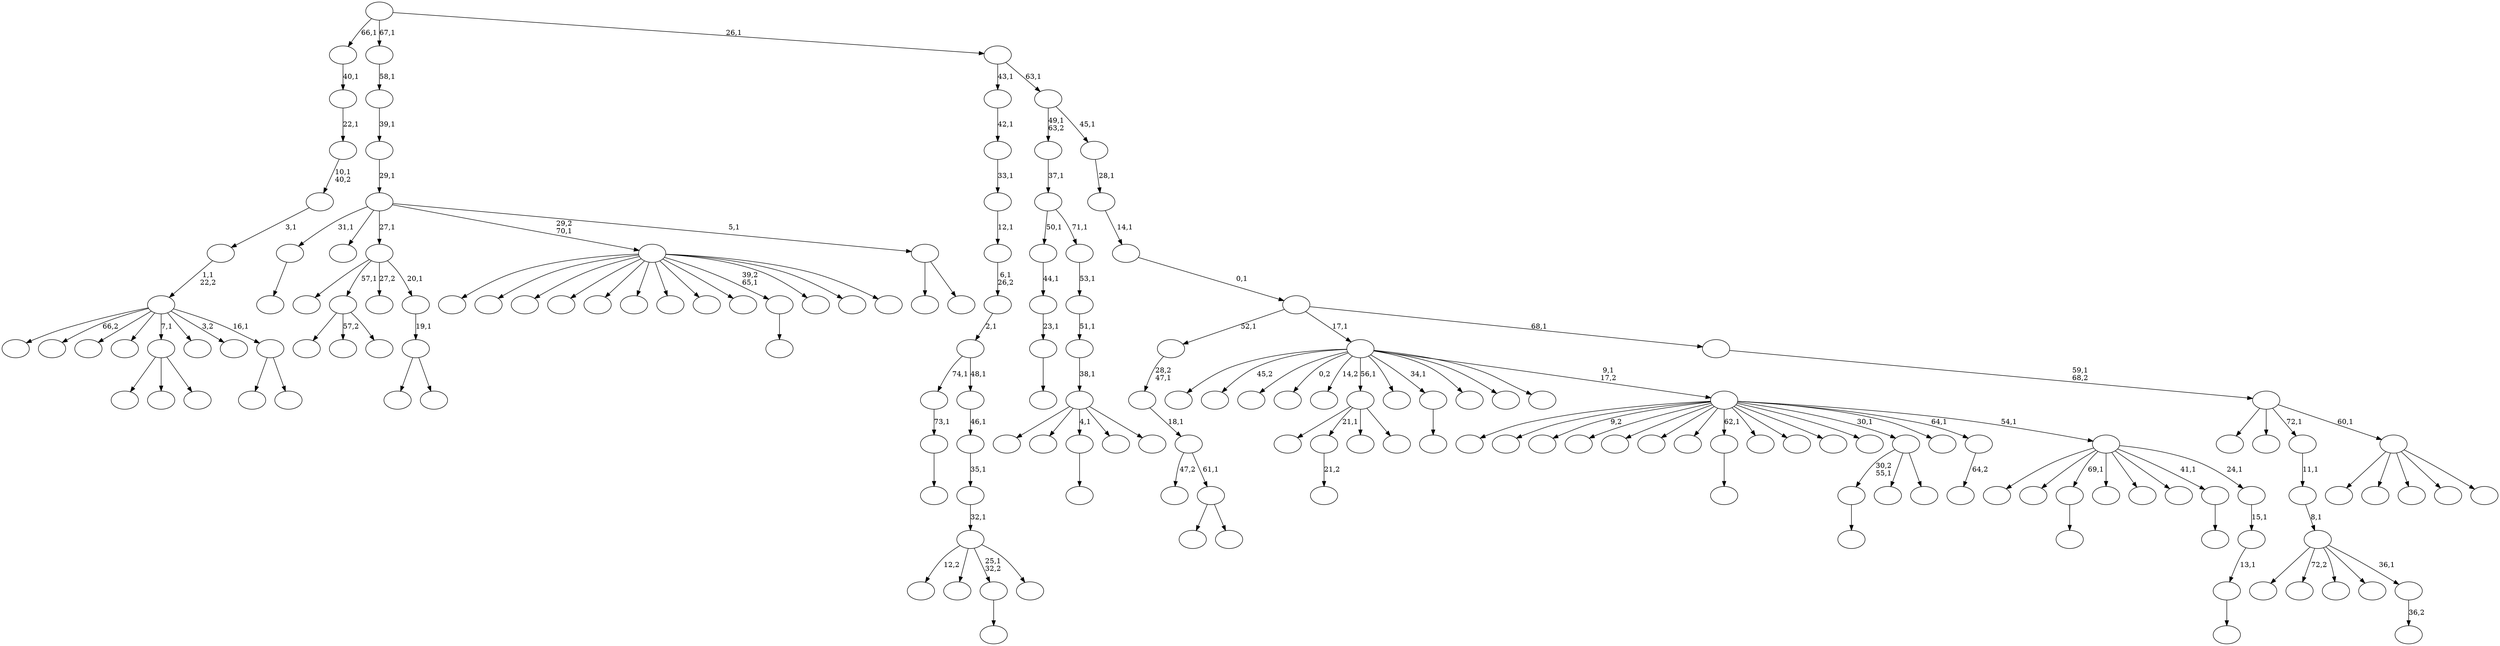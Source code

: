 digraph T {
	175 [label=""]
	174 [label=""]
	173 [label=""]
	172 [label=""]
	171 [label=""]
	170 [label=""]
	169 [label=""]
	168 [label=""]
	167 [label=""]
	166 [label=""]
	165 [label=""]
	164 [label=""]
	163 [label=""]
	162 [label=""]
	161 [label=""]
	160 [label=""]
	159 [label=""]
	158 [label=""]
	157 [label=""]
	156 [label=""]
	155 [label=""]
	154 [label=""]
	153 [label=""]
	152 [label=""]
	151 [label=""]
	150 [label=""]
	149 [label=""]
	148 [label=""]
	147 [label=""]
	146 [label=""]
	145 [label=""]
	144 [label=""]
	143 [label=""]
	142 [label=""]
	141 [label=""]
	140 [label=""]
	139 [label=""]
	138 [label=""]
	137 [label=""]
	136 [label=""]
	135 [label=""]
	134 [label=""]
	133 [label=""]
	132 [label=""]
	131 [label=""]
	130 [label=""]
	129 [label=""]
	128 [label=""]
	127 [label=""]
	126 [label=""]
	125 [label=""]
	124 [label=""]
	123 [label=""]
	122 [label=""]
	121 [label=""]
	120 [label=""]
	119 [label=""]
	118 [label=""]
	117 [label=""]
	116 [label=""]
	115 [label=""]
	114 [label=""]
	113 [label=""]
	112 [label=""]
	111 [label=""]
	110 [label=""]
	109 [label=""]
	108 [label=""]
	107 [label=""]
	106 [label=""]
	105 [label=""]
	104 [label=""]
	103 [label=""]
	102 [label=""]
	101 [label=""]
	100 [label=""]
	99 [label=""]
	98 [label=""]
	97 [label=""]
	96 [label=""]
	95 [label=""]
	94 [label=""]
	93 [label=""]
	92 [label=""]
	91 [label=""]
	90 [label=""]
	89 [label=""]
	88 [label=""]
	87 [label=""]
	86 [label=""]
	85 [label=""]
	84 [label=""]
	83 [label=""]
	82 [label=""]
	81 [label=""]
	80 [label=""]
	79 [label=""]
	78 [label=""]
	77 [label=""]
	76 [label=""]
	75 [label=""]
	74 [label=""]
	73 [label=""]
	72 [label=""]
	71 [label=""]
	70 [label=""]
	69 [label=""]
	68 [label=""]
	67 [label=""]
	66 [label=""]
	65 [label=""]
	64 [label=""]
	63 [label=""]
	62 [label=""]
	61 [label=""]
	60 [label=""]
	59 [label=""]
	58 [label=""]
	57 [label=""]
	56 [label=""]
	55 [label=""]
	54 [label=""]
	53 [label=""]
	52 [label=""]
	51 [label=""]
	50 [label=""]
	49 [label=""]
	48 [label=""]
	47 [label=""]
	46 [label=""]
	45 [label=""]
	44 [label=""]
	43 [label=""]
	42 [label=""]
	41 [label=""]
	40 [label=""]
	39 [label=""]
	38 [label=""]
	37 [label=""]
	36 [label=""]
	35 [label=""]
	34 [label=""]
	33 [label=""]
	32 [label=""]
	31 [label=""]
	30 [label=""]
	29 [label=""]
	28 [label=""]
	27 [label=""]
	26 [label=""]
	25 [label=""]
	24 [label=""]
	23 [label=""]
	22 [label=""]
	21 [label=""]
	20 [label=""]
	19 [label=""]
	18 [label=""]
	17 [label=""]
	16 [label=""]
	15 [label=""]
	14 [label=""]
	13 [label=""]
	12 [label=""]
	11 [label=""]
	10 [label=""]
	9 [label=""]
	8 [label=""]
	7 [label=""]
	6 [label=""]
	5 [label=""]
	4 [label=""]
	3 [label=""]
	2 [label=""]
	1 [label=""]
	0 [label=""]
	171 -> 172 [label=""]
	163 -> 164 [label=""]
	159 -> 160 [label="21,2"]
	149 -> 150 [label=""]
	148 -> 149 [label="23,1"]
	147 -> 148 [label="44,1"]
	127 -> 128 [label=""]
	125 -> 126 [label=""]
	123 -> 124 [label=""]
	119 -> 120 [label=""]
	112 -> 113 [label=""]
	111 -> 112 [label="73,1"]
	104 -> 173 [label=""]
	104 -> 151 [label=""]
	104 -> 105 [label=""]
	100 -> 152 [label=""]
	100 -> 138 [label="57,2"]
	100 -> 101 [label=""]
	98 -> 99 [label=""]
	96 -> 170 [label=""]
	96 -> 159 [label="21,1"]
	96 -> 157 [label=""]
	96 -> 97 [label=""]
	86 -> 87 [label=""]
	84 -> 146 [label="12,2"]
	84 -> 144 [label=""]
	84 -> 125 [label="25,1\n32,2"]
	84 -> 85 [label=""]
	83 -> 84 [label="32,1"]
	82 -> 83 [label="35,1"]
	81 -> 82 [label="46,1"]
	80 -> 111 [label="74,1"]
	80 -> 81 [label="48,1"]
	79 -> 80 [label="2,1"]
	78 -> 79 [label="6,1\n26,2"]
	77 -> 78 [label="12,1"]
	76 -> 77 [label="33,1"]
	75 -> 76 [label="42,1"]
	69 -> 110 [label=""]
	69 -> 70 [label=""]
	68 -> 69 [label="19,1"]
	67 -> 109 [label=""]
	67 -> 100 [label="57,1"]
	67 -> 88 [label="27,2"]
	67 -> 68 [label="20,1"]
	60 -> 143 [label=""]
	60 -> 61 [label=""]
	59 -> 72 [label="47,2"]
	59 -> 60 [label="61,1"]
	58 -> 59 [label="18,1"]
	57 -> 58 [label="28,2\n47,1"]
	55 -> 168 [label=""]
	55 -> 154 [label=""]
	55 -> 139 [label=""]
	55 -> 136 [label=""]
	55 -> 131 [label=""]
	55 -> 122 [label=""]
	55 -> 117 [label=""]
	55 -> 106 [label=""]
	55 -> 103 [label=""]
	55 -> 98 [label="39,2\n65,1"]
	55 -> 65 [label=""]
	55 -> 62 [label=""]
	55 -> 56 [label=""]
	53 -> 171 [label="30,2\n55,1"]
	53 -> 92 [label=""]
	53 -> 54 [label=""]
	50 -> 51 [label="36,2"]
	49 -> 129 [label=""]
	49 -> 118 [label="72,2"]
	49 -> 102 [label=""]
	49 -> 90 [label=""]
	49 -> 50 [label="36,1"]
	48 -> 49 [label="8,1"]
	47 -> 48 [label="11,1"]
	43 -> 44 [label="64,2"]
	39 -> 40 [label=""]
	37 -> 38 [label=""]
	36 -> 37 [label="13,1"]
	35 -> 36 [label="15,1"]
	34 -> 141 [label=""]
	34 -> 140 [label=""]
	34 -> 123 [label="69,1"]
	34 -> 91 [label=""]
	34 -> 66 [label=""]
	34 -> 42 [label=""]
	34 -> 39 [label="41,1"]
	34 -> 35 [label="24,1"]
	33 -> 166 [label=""]
	33 -> 165 [label=""]
	33 -> 162 [label="9,2"]
	33 -> 155 [label=""]
	33 -> 142 [label=""]
	33 -> 135 [label=""]
	33 -> 132 [label=""]
	33 -> 127 [label="62,1"]
	33 -> 121 [label=""]
	33 -> 116 [label=""]
	33 -> 89 [label=""]
	33 -> 64 [label=""]
	33 -> 53 [label="30,1"]
	33 -> 45 [label=""]
	33 -> 43 [label="64,1"]
	33 -> 34 [label="54,1"]
	32 -> 175 [label=""]
	32 -> 169 [label="45,2"]
	32 -> 161 [label=""]
	32 -> 153 [label="0,2"]
	32 -> 114 [label="14,2"]
	32 -> 96 [label="56,1"]
	32 -> 94 [label=""]
	32 -> 86 [label="34,1"]
	32 -> 73 [label=""]
	32 -> 52 [label=""]
	32 -> 46 [label=""]
	32 -> 33 [label="9,1\n17,2"]
	30 -> 145 [label=""]
	30 -> 130 [label=""]
	30 -> 119 [label="4,1"]
	30 -> 95 [label=""]
	30 -> 31 [label=""]
	29 -> 30 [label="38,1"]
	28 -> 29 [label="51,1"]
	27 -> 28 [label="53,1"]
	26 -> 147 [label="50,1"]
	26 -> 27 [label="71,1"]
	25 -> 26 [label="37,1"]
	23 -> 108 [label=""]
	23 -> 24 [label=""]
	22 -> 158 [label=""]
	22 -> 156 [label="66,2"]
	22 -> 133 [label=""]
	22 -> 107 [label=""]
	22 -> 104 [label="7,1"]
	22 -> 71 [label=""]
	22 -> 41 [label="3,2"]
	22 -> 23 [label="16,1"]
	21 -> 22 [label="1,1\n22,2"]
	20 -> 21 [label="3,1"]
	19 -> 20 [label="10,1\n40,2"]
	18 -> 19 [label="22,1"]
	17 -> 18 [label="40,1"]
	15 -> 134 [label=""]
	15 -> 16 [label=""]
	14 -> 163 [label="31,1"]
	14 -> 115 [label=""]
	14 -> 67 [label="27,1"]
	14 -> 55 [label="29,2\n70,1"]
	14 -> 15 [label="5,1"]
	13 -> 14 [label="29,1"]
	12 -> 13 [label="39,1"]
	11 -> 12 [label="58,1"]
	9 -> 174 [label=""]
	9 -> 167 [label=""]
	9 -> 137 [label=""]
	9 -> 93 [label=""]
	9 -> 10 [label=""]
	8 -> 74 [label=""]
	8 -> 63 [label=""]
	8 -> 47 [label="72,1"]
	8 -> 9 [label="60,1"]
	7 -> 8 [label="59,1\n68,2"]
	6 -> 57 [label="52,1"]
	6 -> 32 [label="17,1"]
	6 -> 7 [label="68,1"]
	5 -> 6 [label="0,1"]
	4 -> 5 [label="14,1"]
	3 -> 4 [label="28,1"]
	2 -> 25 [label="49,1\n63,2"]
	2 -> 3 [label="45,1"]
	1 -> 75 [label="43,1"]
	1 -> 2 [label="63,1"]
	0 -> 17 [label="66,1"]
	0 -> 11 [label="67,1"]
	0 -> 1 [label="26,1"]
}
